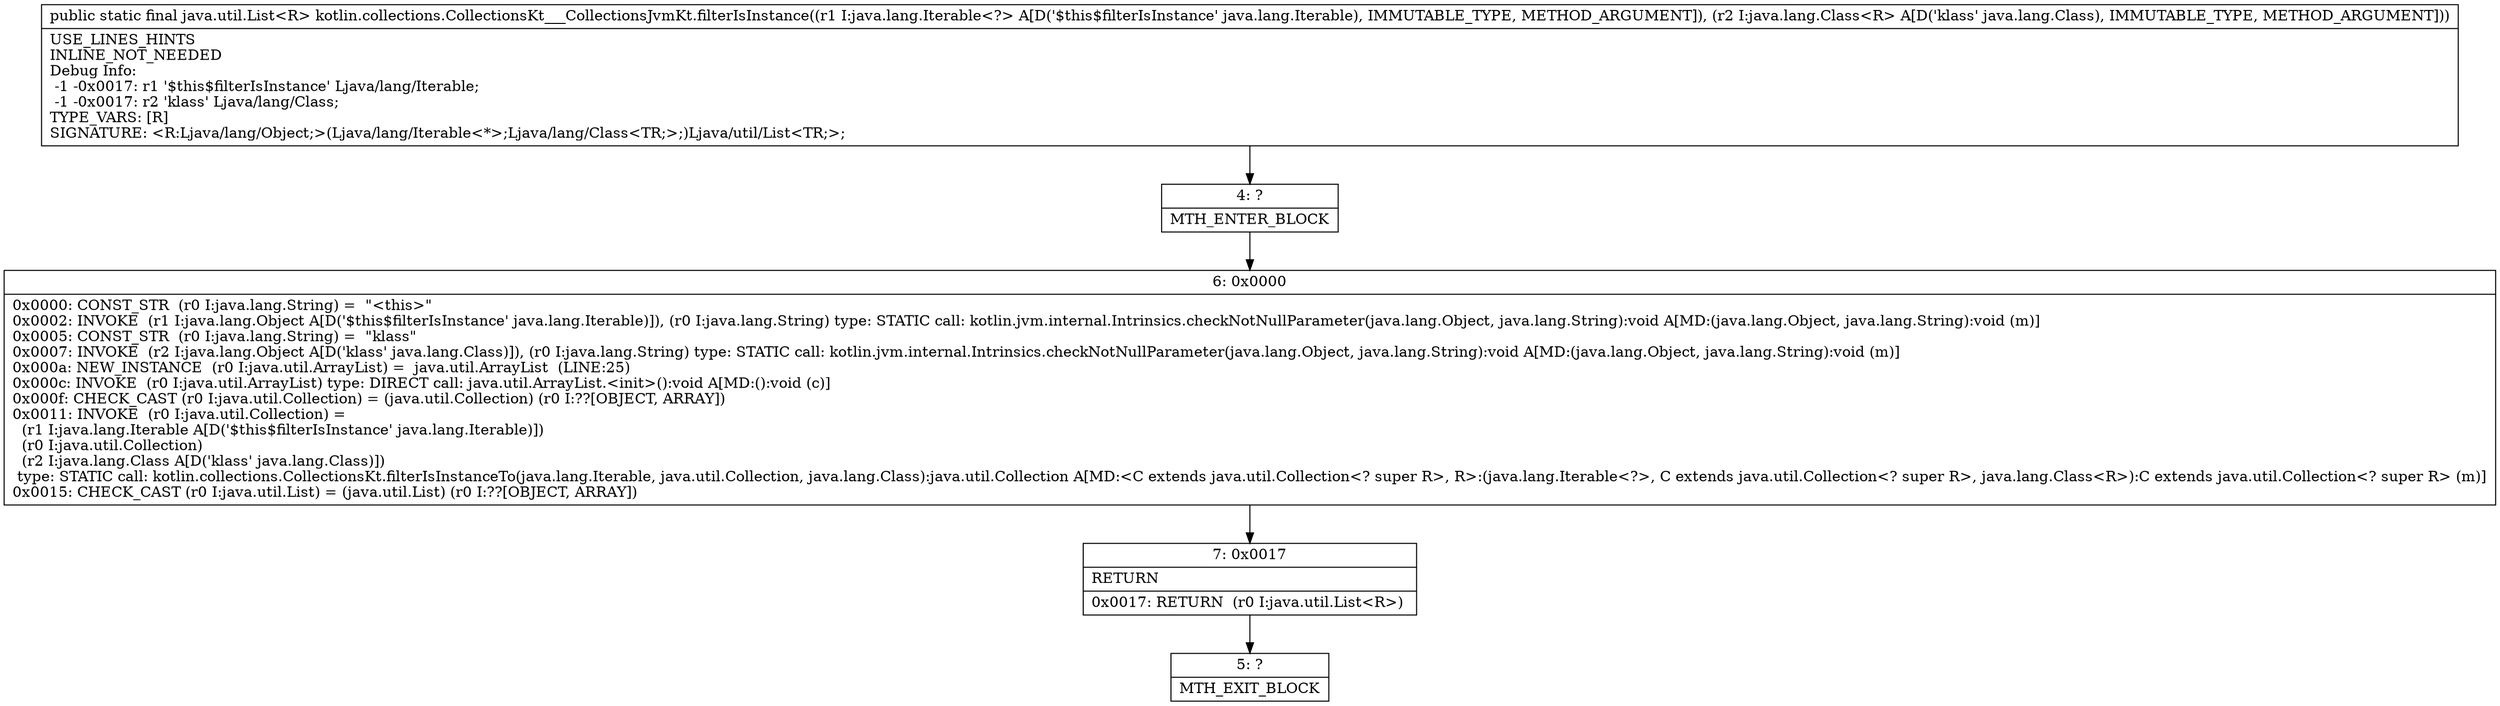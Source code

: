 digraph "CFG forkotlin.collections.CollectionsKt___CollectionsJvmKt.filterIsInstance(Ljava\/lang\/Iterable;Ljava\/lang\/Class;)Ljava\/util\/List;" {
Node_4 [shape=record,label="{4\:\ ?|MTH_ENTER_BLOCK\l}"];
Node_6 [shape=record,label="{6\:\ 0x0000|0x0000: CONST_STR  (r0 I:java.lang.String) =  \"\<this\>\" \l0x0002: INVOKE  (r1 I:java.lang.Object A[D('$this$filterIsInstance' java.lang.Iterable)]), (r0 I:java.lang.String) type: STATIC call: kotlin.jvm.internal.Intrinsics.checkNotNullParameter(java.lang.Object, java.lang.String):void A[MD:(java.lang.Object, java.lang.String):void (m)]\l0x0005: CONST_STR  (r0 I:java.lang.String) =  \"klass\" \l0x0007: INVOKE  (r2 I:java.lang.Object A[D('klass' java.lang.Class)]), (r0 I:java.lang.String) type: STATIC call: kotlin.jvm.internal.Intrinsics.checkNotNullParameter(java.lang.Object, java.lang.String):void A[MD:(java.lang.Object, java.lang.String):void (m)]\l0x000a: NEW_INSTANCE  (r0 I:java.util.ArrayList) =  java.util.ArrayList  (LINE:25)\l0x000c: INVOKE  (r0 I:java.util.ArrayList) type: DIRECT call: java.util.ArrayList.\<init\>():void A[MD:():void (c)]\l0x000f: CHECK_CAST (r0 I:java.util.Collection) = (java.util.Collection) (r0 I:??[OBJECT, ARRAY]) \l0x0011: INVOKE  (r0 I:java.util.Collection) = \l  (r1 I:java.lang.Iterable A[D('$this$filterIsInstance' java.lang.Iterable)])\l  (r0 I:java.util.Collection)\l  (r2 I:java.lang.Class A[D('klass' java.lang.Class)])\l type: STATIC call: kotlin.collections.CollectionsKt.filterIsInstanceTo(java.lang.Iterable, java.util.Collection, java.lang.Class):java.util.Collection A[MD:\<C extends java.util.Collection\<? super R\>, R\>:(java.lang.Iterable\<?\>, C extends java.util.Collection\<? super R\>, java.lang.Class\<R\>):C extends java.util.Collection\<? super R\> (m)]\l0x0015: CHECK_CAST (r0 I:java.util.List) = (java.util.List) (r0 I:??[OBJECT, ARRAY]) \l}"];
Node_7 [shape=record,label="{7\:\ 0x0017|RETURN\l|0x0017: RETURN  (r0 I:java.util.List\<R\>) \l}"];
Node_5 [shape=record,label="{5\:\ ?|MTH_EXIT_BLOCK\l}"];
MethodNode[shape=record,label="{public static final java.util.List\<R\> kotlin.collections.CollectionsKt___CollectionsJvmKt.filterIsInstance((r1 I:java.lang.Iterable\<?\> A[D('$this$filterIsInstance' java.lang.Iterable), IMMUTABLE_TYPE, METHOD_ARGUMENT]), (r2 I:java.lang.Class\<R\> A[D('klass' java.lang.Class), IMMUTABLE_TYPE, METHOD_ARGUMENT]))  | USE_LINES_HINTS\lINLINE_NOT_NEEDED\lDebug Info:\l  \-1 \-0x0017: r1 '$this$filterIsInstance' Ljava\/lang\/Iterable;\l  \-1 \-0x0017: r2 'klass' Ljava\/lang\/Class;\lTYPE_VARS: [R]\lSIGNATURE: \<R:Ljava\/lang\/Object;\>(Ljava\/lang\/Iterable\<*\>;Ljava\/lang\/Class\<TR;\>;)Ljava\/util\/List\<TR;\>;\l}"];
MethodNode -> Node_4;Node_4 -> Node_6;
Node_6 -> Node_7;
Node_7 -> Node_5;
}

